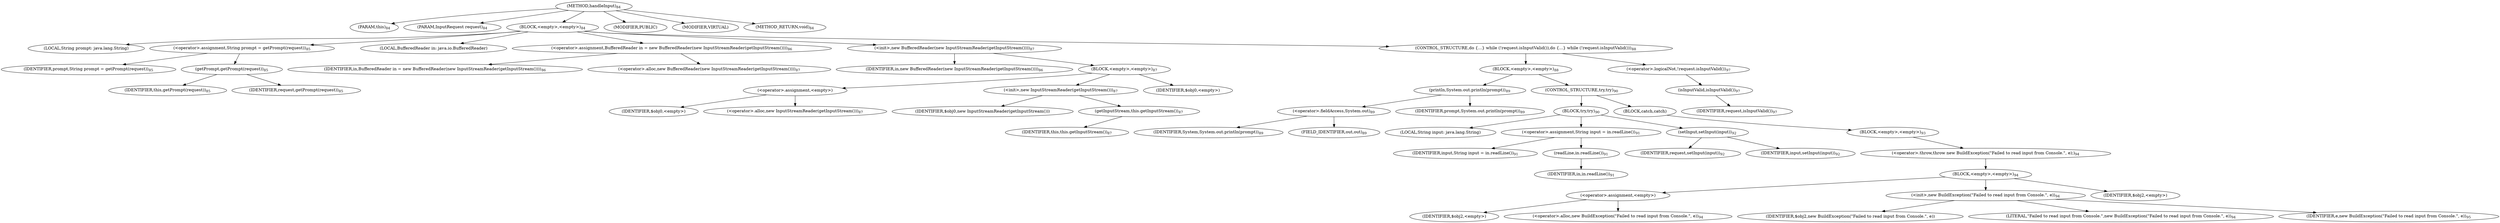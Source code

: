 digraph "handleInput" {  
"32" [label = <(METHOD,handleInput)<SUB>84</SUB>> ]
"4" [label = <(PARAM,this)<SUB>84</SUB>> ]
"33" [label = <(PARAM,InputRequest request)<SUB>84</SUB>> ]
"34" [label = <(BLOCK,&lt;empty&gt;,&lt;empty&gt;)<SUB>84</SUB>> ]
"35" [label = <(LOCAL,String prompt: java.lang.String)> ]
"36" [label = <(&lt;operator&gt;.assignment,String prompt = getPrompt(request))<SUB>85</SUB>> ]
"37" [label = <(IDENTIFIER,prompt,String prompt = getPrompt(request))<SUB>85</SUB>> ]
"38" [label = <(getPrompt,getPrompt(request))<SUB>85</SUB>> ]
"3" [label = <(IDENTIFIER,this,getPrompt(request))<SUB>85</SUB>> ]
"39" [label = <(IDENTIFIER,request,getPrompt(request))<SUB>85</SUB>> ]
"7" [label = <(LOCAL,BufferedReader in: java.io.BufferedReader)> ]
"40" [label = <(&lt;operator&gt;.assignment,BufferedReader in = new BufferedReader(new InputStreamReader(getInputStream())))<SUB>86</SUB>> ]
"41" [label = <(IDENTIFIER,in,BufferedReader in = new BufferedReader(new InputStreamReader(getInputStream())))<SUB>86</SUB>> ]
"42" [label = <(&lt;operator&gt;.alloc,new BufferedReader(new InputStreamReader(getInputStream())))<SUB>87</SUB>> ]
"43" [label = <(&lt;init&gt;,new BufferedReader(new InputStreamReader(getInputStream())))<SUB>87</SUB>> ]
"6" [label = <(IDENTIFIER,in,new BufferedReader(new InputStreamReader(getInputStream())))<SUB>86</SUB>> ]
"44" [label = <(BLOCK,&lt;empty&gt;,&lt;empty&gt;)<SUB>87</SUB>> ]
"45" [label = <(&lt;operator&gt;.assignment,&lt;empty&gt;)> ]
"46" [label = <(IDENTIFIER,$obj0,&lt;empty&gt;)> ]
"47" [label = <(&lt;operator&gt;.alloc,new InputStreamReader(getInputStream()))<SUB>87</SUB>> ]
"48" [label = <(&lt;init&gt;,new InputStreamReader(getInputStream()))<SUB>87</SUB>> ]
"49" [label = <(IDENTIFIER,$obj0,new InputStreamReader(getInputStream()))> ]
"50" [label = <(getInputStream,this.getInputStream())<SUB>87</SUB>> ]
"5" [label = <(IDENTIFIER,this,this.getInputStream())<SUB>87</SUB>> ]
"51" [label = <(IDENTIFIER,$obj0,&lt;empty&gt;)> ]
"52" [label = <(CONTROL_STRUCTURE,do {...} while (!request.isInputValid()),do {...} while (!request.isInputValid()))<SUB>88</SUB>> ]
"53" [label = <(BLOCK,&lt;empty&gt;,&lt;empty&gt;)<SUB>88</SUB>> ]
"54" [label = <(println,System.out.println(prompt))<SUB>89</SUB>> ]
"55" [label = <(&lt;operator&gt;.fieldAccess,System.out)<SUB>89</SUB>> ]
"56" [label = <(IDENTIFIER,System,System.out.println(prompt))<SUB>89</SUB>> ]
"57" [label = <(FIELD_IDENTIFIER,out,out)<SUB>89</SUB>> ]
"58" [label = <(IDENTIFIER,prompt,System.out.println(prompt))<SUB>89</SUB>> ]
"59" [label = <(CONTROL_STRUCTURE,try,try)<SUB>90</SUB>> ]
"60" [label = <(BLOCK,try,try)<SUB>90</SUB>> ]
"61" [label = <(LOCAL,String input: java.lang.String)> ]
"62" [label = <(&lt;operator&gt;.assignment,String input = in.readLine())<SUB>91</SUB>> ]
"63" [label = <(IDENTIFIER,input,String input = in.readLine())<SUB>91</SUB>> ]
"64" [label = <(readLine,in.readLine())<SUB>91</SUB>> ]
"65" [label = <(IDENTIFIER,in,in.readLine())<SUB>91</SUB>> ]
"66" [label = <(setInput,setInput(input))<SUB>92</SUB>> ]
"67" [label = <(IDENTIFIER,request,setInput(input))<SUB>92</SUB>> ]
"68" [label = <(IDENTIFIER,input,setInput(input))<SUB>92</SUB>> ]
"69" [label = <(BLOCK,catch,catch)> ]
"70" [label = <(BLOCK,&lt;empty&gt;,&lt;empty&gt;)<SUB>93</SUB>> ]
"71" [label = <(&lt;operator&gt;.throw,throw new BuildException(&quot;Failed to read input from Console.&quot;, e);)<SUB>94</SUB>> ]
"72" [label = <(BLOCK,&lt;empty&gt;,&lt;empty&gt;)<SUB>94</SUB>> ]
"73" [label = <(&lt;operator&gt;.assignment,&lt;empty&gt;)> ]
"74" [label = <(IDENTIFIER,$obj2,&lt;empty&gt;)> ]
"75" [label = <(&lt;operator&gt;.alloc,new BuildException(&quot;Failed to read input from Console.&quot;, e))<SUB>94</SUB>> ]
"76" [label = <(&lt;init&gt;,new BuildException(&quot;Failed to read input from Console.&quot;, e))<SUB>94</SUB>> ]
"77" [label = <(IDENTIFIER,$obj2,new BuildException(&quot;Failed to read input from Console.&quot;, e))> ]
"78" [label = <(LITERAL,&quot;Failed to read input from Console.&quot;,new BuildException(&quot;Failed to read input from Console.&quot;, e))<SUB>94</SUB>> ]
"79" [label = <(IDENTIFIER,e,new BuildException(&quot;Failed to read input from Console.&quot;, e))<SUB>95</SUB>> ]
"80" [label = <(IDENTIFIER,$obj2,&lt;empty&gt;)> ]
"81" [label = <(&lt;operator&gt;.logicalNot,!request.isInputValid())<SUB>97</SUB>> ]
"82" [label = <(isInputValid,isInputValid())<SUB>97</SUB>> ]
"83" [label = <(IDENTIFIER,request,isInputValid())<SUB>97</SUB>> ]
"84" [label = <(MODIFIER,PUBLIC)> ]
"85" [label = <(MODIFIER,VIRTUAL)> ]
"86" [label = <(METHOD_RETURN,void)<SUB>84</SUB>> ]
  "32" -> "4" 
  "32" -> "33" 
  "32" -> "34" 
  "32" -> "84" 
  "32" -> "85" 
  "32" -> "86" 
  "34" -> "35" 
  "34" -> "36" 
  "34" -> "7" 
  "34" -> "40" 
  "34" -> "43" 
  "34" -> "52" 
  "36" -> "37" 
  "36" -> "38" 
  "38" -> "3" 
  "38" -> "39" 
  "40" -> "41" 
  "40" -> "42" 
  "43" -> "6" 
  "43" -> "44" 
  "44" -> "45" 
  "44" -> "48" 
  "44" -> "51" 
  "45" -> "46" 
  "45" -> "47" 
  "48" -> "49" 
  "48" -> "50" 
  "50" -> "5" 
  "52" -> "53" 
  "52" -> "81" 
  "53" -> "54" 
  "53" -> "59" 
  "54" -> "55" 
  "54" -> "58" 
  "55" -> "56" 
  "55" -> "57" 
  "59" -> "60" 
  "59" -> "69" 
  "60" -> "61" 
  "60" -> "62" 
  "60" -> "66" 
  "62" -> "63" 
  "62" -> "64" 
  "64" -> "65" 
  "66" -> "67" 
  "66" -> "68" 
  "69" -> "70" 
  "70" -> "71" 
  "71" -> "72" 
  "72" -> "73" 
  "72" -> "76" 
  "72" -> "80" 
  "73" -> "74" 
  "73" -> "75" 
  "76" -> "77" 
  "76" -> "78" 
  "76" -> "79" 
  "81" -> "82" 
  "82" -> "83" 
}

